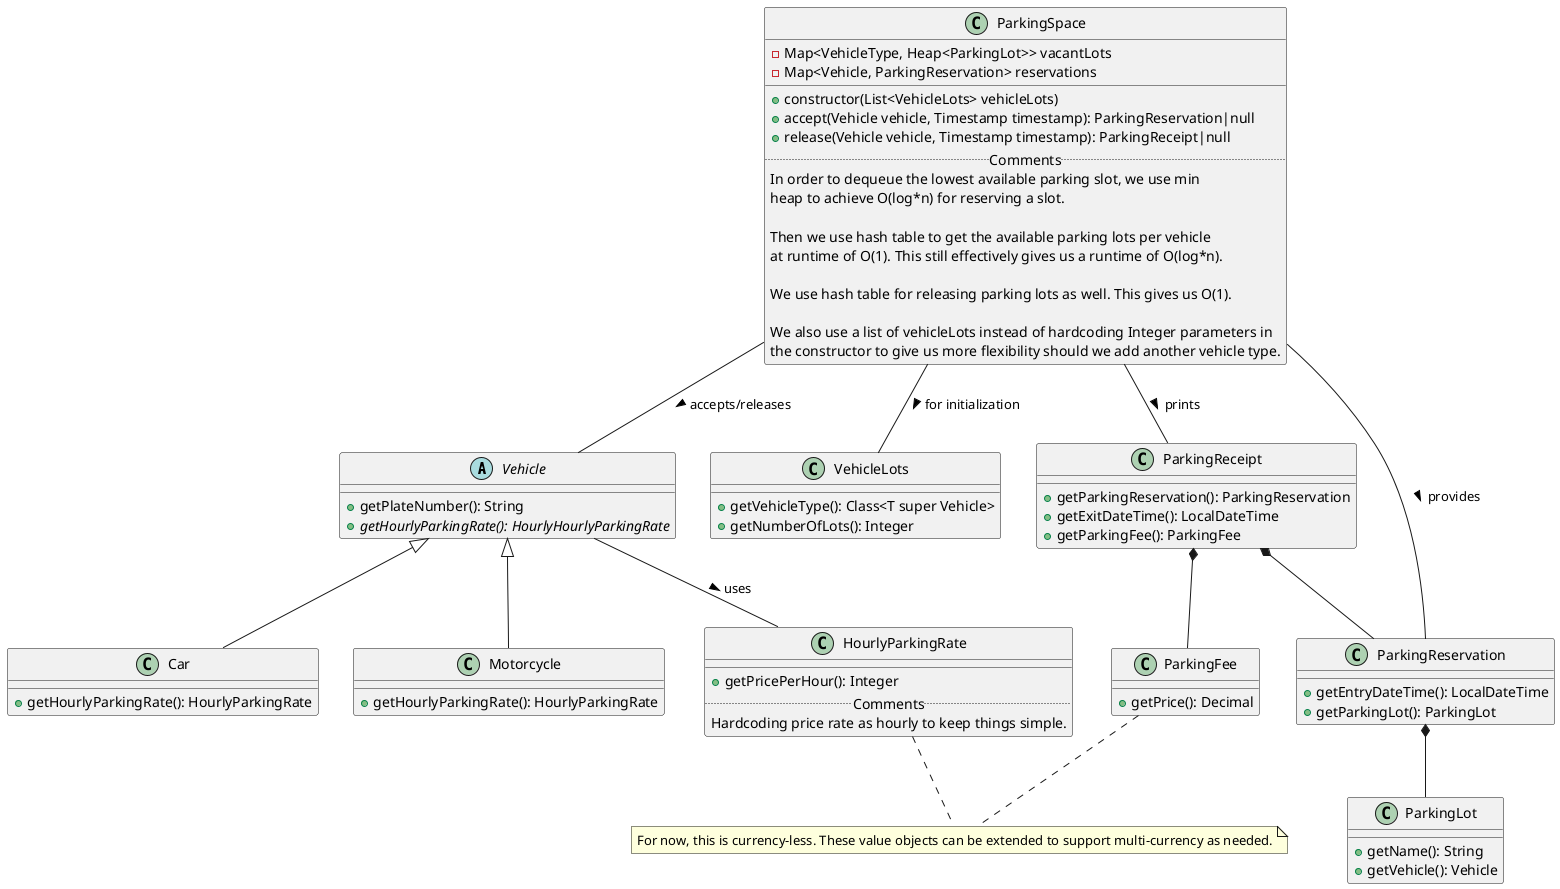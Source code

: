 @startuml
abstract class Vehicle {
    + getPlateNumber(): String
    + {abstract} getHourlyParkingRate(): HourlyHourlyParkingRate
}

class Car {
    + getHourlyParkingRate(): HourlyParkingRate
}

class Motorcycle {
    + getHourlyParkingRate(): HourlyParkingRate
}

class HourlyParkingRate {
    __
    + getPricePerHour(): Integer
    ..Comments..
    Hardcoding price rate as hourly to keep things simple.
}

class ParkingSpace {
    - Map<VehicleType, Heap<ParkingLot>> vacantLots
    - Map<Vehicle, ParkingReservation> reservations
    __
    + constructor(List<VehicleLots> vehicleLots)
    + accept(Vehicle vehicle, Timestamp timestamp): ParkingReservation|null
    + release(Vehicle vehicle, Timestamp timestamp): ParkingReceipt|null
    .. Comments ..
    In order to dequeue the lowest available parking slot, we use min
    heap to achieve O(log*n) for reserving a slot.

    Then we use hash table to get the available parking lots per vehicle
    at runtime of O(1). This still effectively gives us a runtime of O(log*n).

    We use hash table for releasing parking lots as well. This gives us O(1).

    We also use a list of vehicleLots instead of hardcoding Integer parameters in
    the constructor to give us more flexibility should we add another vehicle type.
}

class VehicleLots {
    + getVehicleType(): Class<T super Vehicle>
    + getNumberOfLots(): Integer
}

class ParkingLot {
    + getName(): String
    + getVehicle(): Vehicle
}

class ParkingReceipt {
    + getParkingReservation(): ParkingReservation
    + getExitDateTime(): LocalDateTime
    + getParkingFee(): ParkingFee
}

class ParkingReservation {
    + getEntryDateTime(): LocalDateTime
    + getParkingLot(): ParkingLot
}

class ParkingFee {
    + getPrice(): Decimal
}

Vehicle <|-- Car
Vehicle <|-- Motorcycle
Vehicle -- HourlyParkingRate: uses >
ParkingSpace-- VehicleLots: for initialization >
ParkingSpace -- Vehicle: accepts/releases >
ParkingSpace -- ParkingReservation: provides >
ParkingReservation *-- ParkingLot
ParkingReceipt *-- ParkingReservation
ParkingSpace -- ParkingReceipt: prints >
ParkingReceipt *-- ParkingFee

note "For now, this is currency-less. These value objects can be extended to support multi-currency as needed." as currencyNote

HourlyParkingRate .. currencyNote
ParkingFee .. currencyNote

@enduml